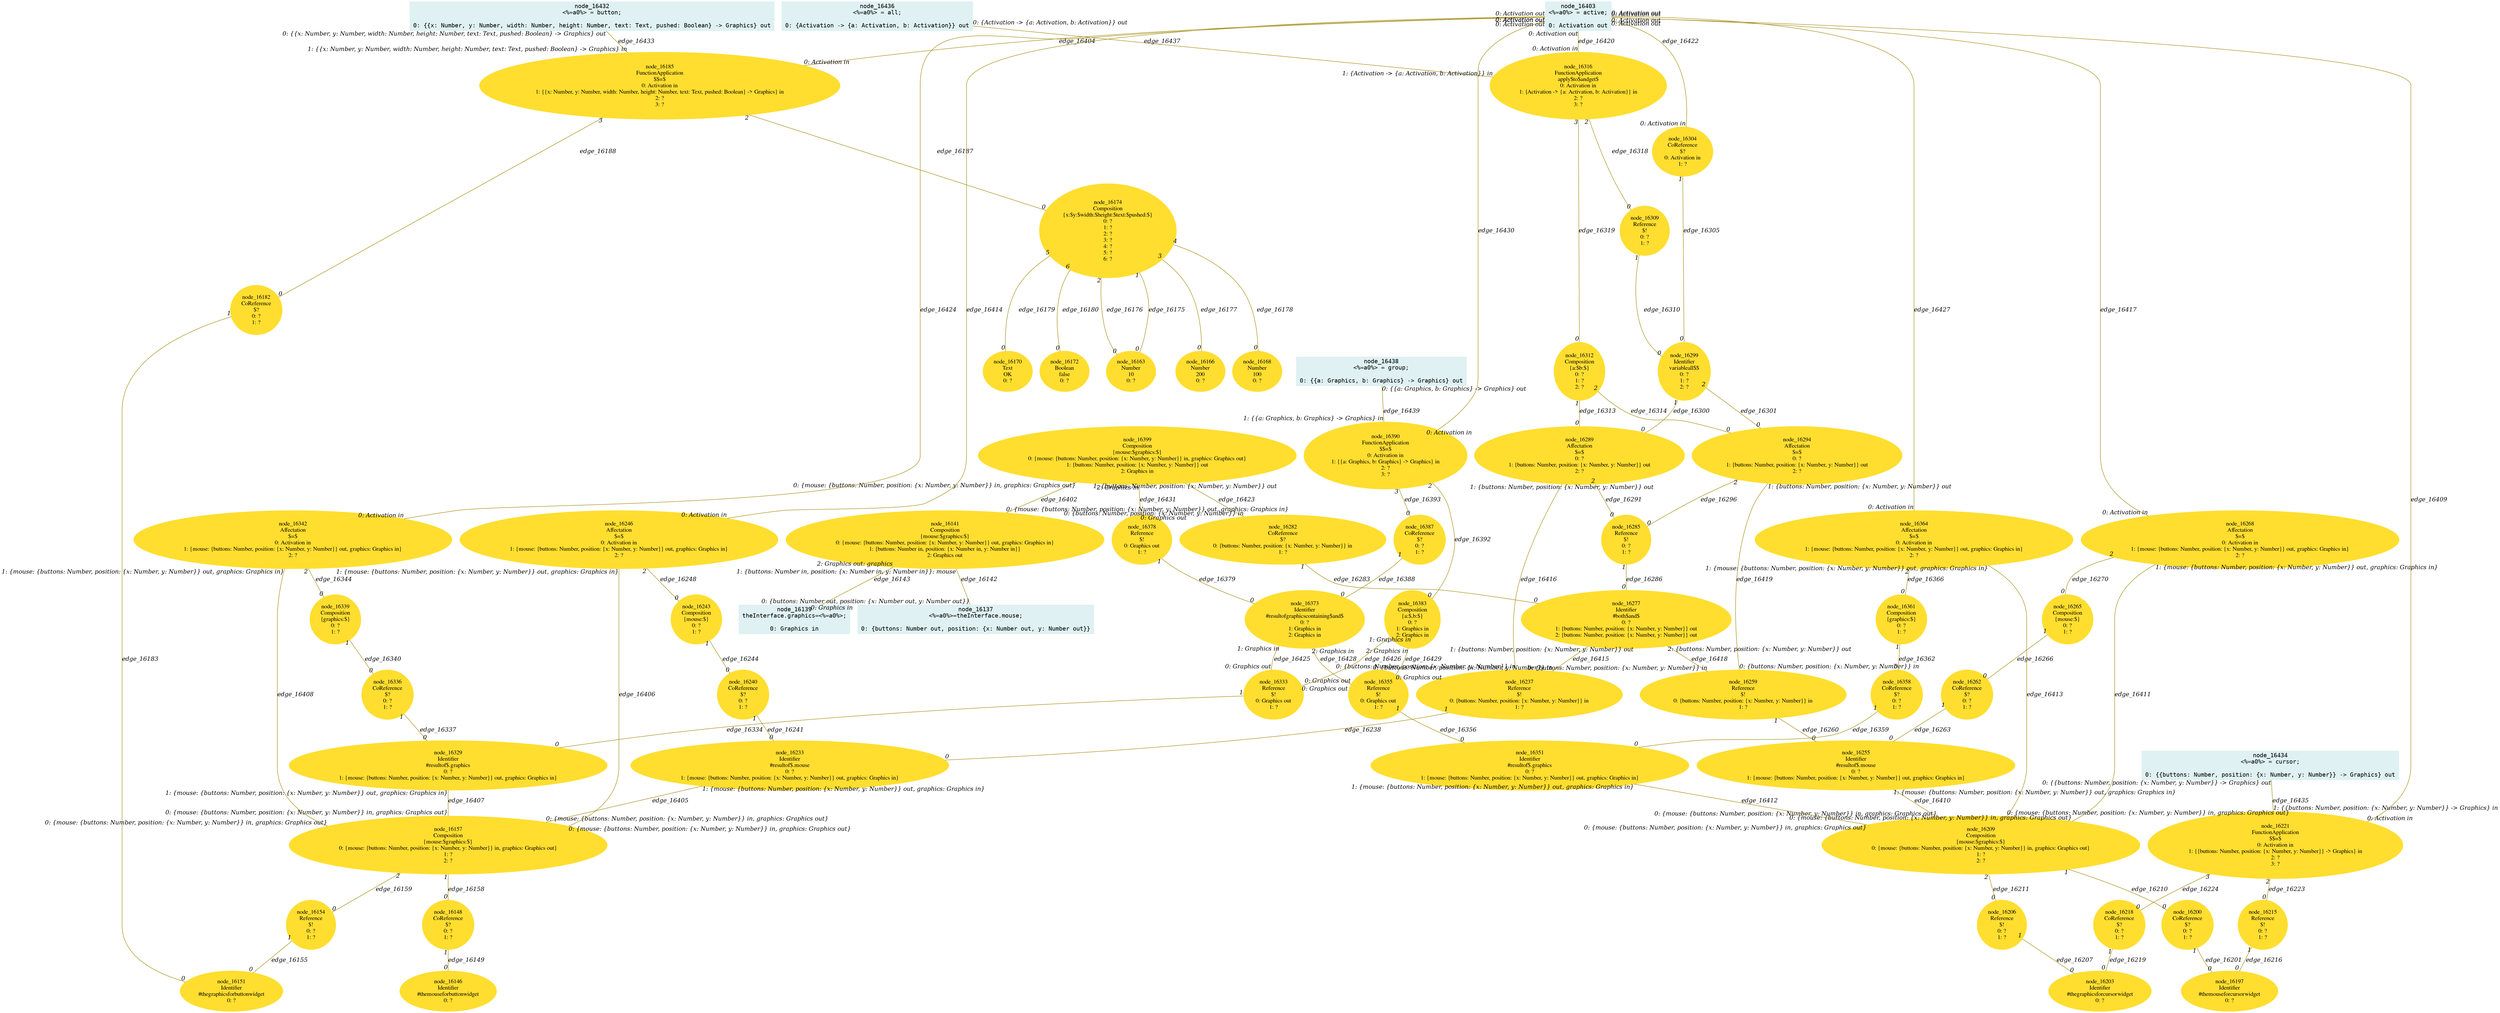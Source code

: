digraph g{node_16137 [shape="box", style="filled", color="#dff1f2", fontname="Courier", label="node_16137
<%=a0%>=theInterface.mouse;

0: {buttons: Number out, position: {x: Number out, y: Number out}}" ]
node_16139 [shape="box", style="filled", color="#dff1f2", fontname="Courier", label="node_16139
theInterface.graphics=<%=a0%>;

0: Graphics in" ]
node_16141 [shape="ellipse", style="filled", color="#ffde2f", fontname="Times", label="node_16141
Composition
{mouse:$graphics:$}
0: {mouse: {buttons: Number, position: {x: Number, y: Number}} out, graphics: Graphics in}
1: {buttons: Number in, position: {x: Number in, y: Number in}}
2: Graphics out" ]
node_16146 [shape="ellipse", style="filled", color="#ffde2f", fontname="Times", label="node_16146
Identifier
#themouseforbuttonwidget
0: ?" ]
node_16148 [shape="ellipse", style="filled", color="#ffde2f", fontname="Times", label="node_16148
CoReference
$?
0: ?
1: ?" ]
node_16151 [shape="ellipse", style="filled", color="#ffde2f", fontname="Times", label="node_16151
Identifier
#thegraphicsforbuttonwidget
0: ?" ]
node_16154 [shape="ellipse", style="filled", color="#ffde2f", fontname="Times", label="node_16154
Reference
$!
0: ?
1: ?" ]
node_16157 [shape="ellipse", style="filled", color="#ffde2f", fontname="Times", label="node_16157
Composition
{mouse:$graphics:$}
0: {mouse: {buttons: Number, position: {x: Number, y: Number}} in, graphics: Graphics out}
1: ?
2: ?" ]
node_16163 [shape="ellipse", style="filled", color="#ffde2f", fontname="Times", label="node_16163
Number
10
0: ?" ]
node_16166 [shape="ellipse", style="filled", color="#ffde2f", fontname="Times", label="node_16166
Number
200
0: ?" ]
node_16168 [shape="ellipse", style="filled", color="#ffde2f", fontname="Times", label="node_16168
Number
100
0: ?" ]
node_16170 [shape="ellipse", style="filled", color="#ffde2f", fontname="Times", label="node_16170
Text
OK
0: ?" ]
node_16172 [shape="ellipse", style="filled", color="#ffde2f", fontname="Times", label="node_16172
Boolean
false
0: ?" ]
node_16174 [shape="ellipse", style="filled", color="#ffde2f", fontname="Times", label="node_16174
Composition
{x:$y:$width:$height:$text:$pushed:$}
0: ?
1: ?
2: ?
3: ?
4: ?
5: ?
6: ?" ]
node_16182 [shape="ellipse", style="filled", color="#ffde2f", fontname="Times", label="node_16182
CoReference
$?
0: ?
1: ?" ]
node_16185 [shape="ellipse", style="filled", color="#ffde2f", fontname="Times", label="node_16185
FunctionApplication
$$=$
0: Activation in
1: {{x: Number, y: Number, width: Number, height: Number, text: Text, pushed: Boolean} -> Graphics} in
2: ?
3: ?" ]
node_16197 [shape="ellipse", style="filled", color="#ffde2f", fontname="Times", label="node_16197
Identifier
#themouseforcursorwidget
0: ?" ]
node_16200 [shape="ellipse", style="filled", color="#ffde2f", fontname="Times", label="node_16200
CoReference
$?
0: ?
1: ?" ]
node_16203 [shape="ellipse", style="filled", color="#ffde2f", fontname="Times", label="node_16203
Identifier
#thegraphicsforcursorwidget
0: ?" ]
node_16206 [shape="ellipse", style="filled", color="#ffde2f", fontname="Times", label="node_16206
Reference
$!
0: ?
1: ?" ]
node_16209 [shape="ellipse", style="filled", color="#ffde2f", fontname="Times", label="node_16209
Composition
{mouse:$graphics:$}
0: {mouse: {buttons: Number, position: {x: Number, y: Number}} in, graphics: Graphics out}
1: ?
2: ?" ]
node_16215 [shape="ellipse", style="filled", color="#ffde2f", fontname="Times", label="node_16215
Reference
$!
0: ?
1: ?" ]
node_16218 [shape="ellipse", style="filled", color="#ffde2f", fontname="Times", label="node_16218
CoReference
$?
0: ?
1: ?" ]
node_16221 [shape="ellipse", style="filled", color="#ffde2f", fontname="Times", label="node_16221
FunctionApplication
$$=$
0: Activation in
1: {{buttons: Number, position: {x: Number, y: Number}} -> Graphics} in
2: ?
3: ?" ]
node_16233 [shape="ellipse", style="filled", color="#ffde2f", fontname="Times", label="node_16233
Identifier
#resultof$.mouse
0: ?
1: {mouse: {buttons: Number, position: {x: Number, y: Number}} out, graphics: Graphics in}" ]
node_16237 [shape="ellipse", style="filled", color="#ffde2f", fontname="Times", label="node_16237
Reference
$!
0: {buttons: Number, position: {x: Number, y: Number}} in
1: ?" ]
node_16240 [shape="ellipse", style="filled", color="#ffde2f", fontname="Times", label="node_16240
CoReference
$?
0: ?
1: ?" ]
node_16243 [shape="ellipse", style="filled", color="#ffde2f", fontname="Times", label="node_16243
Composition
{mouse:$}
0: ?
1: ?" ]
node_16246 [shape="ellipse", style="filled", color="#ffde2f", fontname="Times", label="node_16246
Affectation
$=$
0: Activation in
1: {mouse: {buttons: Number, position: {x: Number, y: Number}} out, graphics: Graphics in}
2: ?" ]
node_16255 [shape="ellipse", style="filled", color="#ffde2f", fontname="Times", label="node_16255
Identifier
#resultof$.mouse
0: ?
1: {mouse: {buttons: Number, position: {x: Number, y: Number}} out, graphics: Graphics in}" ]
node_16259 [shape="ellipse", style="filled", color="#ffde2f", fontname="Times", label="node_16259
Reference
$!
0: {buttons: Number, position: {x: Number, y: Number}} in
1: ?" ]
node_16262 [shape="ellipse", style="filled", color="#ffde2f", fontname="Times", label="node_16262
CoReference
$?
0: ?
1: ?" ]
node_16265 [shape="ellipse", style="filled", color="#ffde2f", fontname="Times", label="node_16265
Composition
{mouse:$}
0: ?
1: ?" ]
node_16268 [shape="ellipse", style="filled", color="#ffde2f", fontname="Times", label="node_16268
Affectation
$=$
0: Activation in
1: {mouse: {buttons: Number, position: {x: Number, y: Number}} out, graphics: Graphics in}
2: ?" ]
node_16277 [shape="ellipse", style="filled", color="#ffde2f", fontname="Times", label="node_16277
Identifier
#both$and$
0: ?
1: {buttons: Number, position: {x: Number, y: Number}} out
2: {buttons: Number, position: {x: Number, y: Number}} out" ]
node_16282 [shape="ellipse", style="filled", color="#ffde2f", fontname="Times", label="node_16282
CoReference
$?
0: {buttons: Number, position: {x: Number, y: Number}} in
1: ?" ]
node_16285 [shape="ellipse", style="filled", color="#ffde2f", fontname="Times", label="node_16285
Reference
$!
0: ?
1: ?" ]
node_16289 [shape="ellipse", style="filled", color="#ffde2f", fontname="Times", label="node_16289
Affectation
$=$
0: ?
1: {buttons: Number, position: {x: Number, y: Number}} out
2: ?" ]
node_16294 [shape="ellipse", style="filled", color="#ffde2f", fontname="Times", label="node_16294
Affectation
$=$
0: ?
1: {buttons: Number, position: {x: Number, y: Number}} out
2: ?" ]
node_16299 [shape="ellipse", style="filled", color="#ffde2f", fontname="Times", label="node_16299
Identifier
variableall$$
0: ?
1: ?
2: ?" ]
node_16304 [shape="ellipse", style="filled", color="#ffde2f", fontname="Times", label="node_16304
CoReference
$?
0: Activation in
1: ?" ]
node_16309 [shape="ellipse", style="filled", color="#ffde2f", fontname="Times", label="node_16309
Reference
$!
0: ?
1: ?" ]
node_16312 [shape="ellipse", style="filled", color="#ffde2f", fontname="Times", label="node_16312
Composition
{a:$b:$}
0: ?
1: ?
2: ?" ]
node_16316 [shape="ellipse", style="filled", color="#ffde2f", fontname="Times", label="node_16316
FunctionApplication
apply$to$andget$
0: Activation in
1: {Activation -> {a: Activation, b: Activation}} in
2: ?
3: ?" ]
node_16329 [shape="ellipse", style="filled", color="#ffde2f", fontname="Times", label="node_16329
Identifier
#resultof$.graphics
0: ?
1: {mouse: {buttons: Number, position: {x: Number, y: Number}} out, graphics: Graphics in}" ]
node_16333 [shape="ellipse", style="filled", color="#ffde2f", fontname="Times", label="node_16333
Reference
$!
0: Graphics out
1: ?" ]
node_16336 [shape="ellipse", style="filled", color="#ffde2f", fontname="Times", label="node_16336
CoReference
$?
0: ?
1: ?" ]
node_16339 [shape="ellipse", style="filled", color="#ffde2f", fontname="Times", label="node_16339
Composition
{graphics:$}
0: ?
1: ?" ]
node_16342 [shape="ellipse", style="filled", color="#ffde2f", fontname="Times", label="node_16342
Affectation
$=$
0: Activation in
1: {mouse: {buttons: Number, position: {x: Number, y: Number}} out, graphics: Graphics in}
2: ?" ]
node_16351 [shape="ellipse", style="filled", color="#ffde2f", fontname="Times", label="node_16351
Identifier
#resultof$.graphics
0: ?
1: {mouse: {buttons: Number, position: {x: Number, y: Number}} out, graphics: Graphics in}" ]
node_16355 [shape="ellipse", style="filled", color="#ffde2f", fontname="Times", label="node_16355
Reference
$!
0: Graphics out
1: ?" ]
node_16358 [shape="ellipse", style="filled", color="#ffde2f", fontname="Times", label="node_16358
CoReference
$?
0: ?
1: ?" ]
node_16361 [shape="ellipse", style="filled", color="#ffde2f", fontname="Times", label="node_16361
Composition
{graphics:$}
0: ?
1: ?" ]
node_16364 [shape="ellipse", style="filled", color="#ffde2f", fontname="Times", label="node_16364
Affectation
$=$
0: Activation in
1: {mouse: {buttons: Number, position: {x: Number, y: Number}} out, graphics: Graphics in}
2: ?" ]
node_16373 [shape="ellipse", style="filled", color="#ffde2f", fontname="Times", label="node_16373
Identifier
#resultofgraphicscontaining$and$
0: ?
1: Graphics in
2: Graphics in" ]
node_16378 [shape="ellipse", style="filled", color="#ffde2f", fontname="Times", label="node_16378
Reference
$!
0: Graphics out
1: ?" ]
node_16383 [shape="ellipse", style="filled", color="#ffde2f", fontname="Times", label="node_16383
Composition
{a:$,b:$}
0: ?
1: Graphics in
2: Graphics in" ]
node_16387 [shape="ellipse", style="filled", color="#ffde2f", fontname="Times", label="node_16387
CoReference
$?
0: ?
1: ?" ]
node_16390 [shape="ellipse", style="filled", color="#ffde2f", fontname="Times", label="node_16390
FunctionApplication
$$=$
0: Activation in
1: {{a: Graphics, b: Graphics} -> Graphics} in
2: ?
3: ?" ]
node_16399 [shape="ellipse", style="filled", color="#ffde2f", fontname="Times", label="node_16399
Composition
{mouse:$graphics:$}
0: {mouse: {buttons: Number, position: {x: Number, y: Number}} in, graphics: Graphics out}
1: {buttons: Number, position: {x: Number, y: Number}} out
2: Graphics in" ]
node_16403 [shape="box", style="filled", color="#dff1f2", fontname="Courier", label="node_16403
<%=a0%> = active;

0: Activation out" ]
node_16432 [shape="box", style="filled", color="#dff1f2", fontname="Courier", label="node_16432
<%=a0%> = button;

0: {{x: Number, y: Number, width: Number, height: Number, text: Text, pushed: Boolean} -> Graphics} out" ]
node_16434 [shape="box", style="filled", color="#dff1f2", fontname="Courier", label="node_16434
<%=a0%> = cursor;

0: {{buttons: Number, position: {x: Number, y: Number}} -> Graphics} out" ]
node_16436 [shape="box", style="filled", color="#dff1f2", fontname="Courier", label="node_16436
<%=a0%> = all;

0: {Activation -> {a: Activation, b: Activation}} out" ]
node_16438 [shape="box", style="filled", color="#dff1f2", fontname="Courier", label="node_16438
<%=a0%> = group;

0: {{a: Graphics, b: Graphics} -> Graphics} out" ]
node_16141 -> node_16137 [dir=none, arrowHead=none, fontname="Times-Italic", arrowsize=1, color="#9d8400", label="edge_16142",  headlabel="0: {buttons: Number out, position: {x: Number out, y: Number out}}", taillabel="1: {buttons: Number in, position: {x: Number in, y: Number in}}: mouse" ]
node_16141 -> node_16139 [dir=none, arrowHead=none, fontname="Times-Italic", arrowsize=1, color="#9d8400", label="edge_16143",  headlabel="0: Graphics in", taillabel="2: Graphics out: graphics" ]
node_16148 -> node_16146 [dir=none, arrowHead=none, fontname="Times-Italic", arrowsize=1, color="#9d8400", label="edge_16149",  headlabel="0", taillabel="1" ]
node_16154 -> node_16151 [dir=none, arrowHead=none, fontname="Times-Italic", arrowsize=1, color="#9d8400", label="edge_16155",  headlabel="0", taillabel="1" ]
node_16157 -> node_16148 [dir=none, arrowHead=none, fontname="Times-Italic", arrowsize=1, color="#9d8400", label="edge_16158",  headlabel="0", taillabel="1" ]
node_16157 -> node_16154 [dir=none, arrowHead=none, fontname="Times-Italic", arrowsize=1, color="#9d8400", label="edge_16159",  headlabel="0", taillabel="2" ]
node_16174 -> node_16163 [dir=none, arrowHead=none, fontname="Times-Italic", arrowsize=1, color="#9d8400", label="edge_16175",  headlabel="0", taillabel="1" ]
node_16174 -> node_16163 [dir=none, arrowHead=none, fontname="Times-Italic", arrowsize=1, color="#9d8400", label="edge_16176",  headlabel="0", taillabel="2" ]
node_16174 -> node_16166 [dir=none, arrowHead=none, fontname="Times-Italic", arrowsize=1, color="#9d8400", label="edge_16177",  headlabel="0", taillabel="3" ]
node_16174 -> node_16168 [dir=none, arrowHead=none, fontname="Times-Italic", arrowsize=1, color="#9d8400", label="edge_16178",  headlabel="0", taillabel="4" ]
node_16174 -> node_16170 [dir=none, arrowHead=none, fontname="Times-Italic", arrowsize=1, color="#9d8400", label="edge_16179",  headlabel="0", taillabel="5" ]
node_16174 -> node_16172 [dir=none, arrowHead=none, fontname="Times-Italic", arrowsize=1, color="#9d8400", label="edge_16180",  headlabel="0", taillabel="6" ]
node_16182 -> node_16151 [dir=none, arrowHead=none, fontname="Times-Italic", arrowsize=1, color="#9d8400", label="edge_16183",  headlabel="0", taillabel="1" ]
node_16185 -> node_16174 [dir=none, arrowHead=none, fontname="Times-Italic", arrowsize=1, color="#9d8400", label="edge_16187",  headlabel="0", taillabel="2" ]
node_16185 -> node_16182 [dir=none, arrowHead=none, fontname="Times-Italic", arrowsize=1, color="#9d8400", label="edge_16188",  headlabel="0", taillabel="3" ]
node_16200 -> node_16197 [dir=none, arrowHead=none, fontname="Times-Italic", arrowsize=1, color="#9d8400", label="edge_16201",  headlabel="0", taillabel="1" ]
node_16206 -> node_16203 [dir=none, arrowHead=none, fontname="Times-Italic", arrowsize=1, color="#9d8400", label="edge_16207",  headlabel="0", taillabel="1" ]
node_16209 -> node_16200 [dir=none, arrowHead=none, fontname="Times-Italic", arrowsize=1, color="#9d8400", label="edge_16210",  headlabel="0", taillabel="1" ]
node_16209 -> node_16206 [dir=none, arrowHead=none, fontname="Times-Italic", arrowsize=1, color="#9d8400", label="edge_16211",  headlabel="0", taillabel="2" ]
node_16215 -> node_16197 [dir=none, arrowHead=none, fontname="Times-Italic", arrowsize=1, color="#9d8400", label="edge_16216",  headlabel="0", taillabel="1" ]
node_16218 -> node_16203 [dir=none, arrowHead=none, fontname="Times-Italic", arrowsize=1, color="#9d8400", label="edge_16219",  headlabel="0", taillabel="1" ]
node_16221 -> node_16215 [dir=none, arrowHead=none, fontname="Times-Italic", arrowsize=1, color="#9d8400", label="edge_16223",  headlabel="0", taillabel="2" ]
node_16221 -> node_16218 [dir=none, arrowHead=none, fontname="Times-Italic", arrowsize=1, color="#9d8400", label="edge_16224",  headlabel="0", taillabel="3" ]
node_16237 -> node_16233 [dir=none, arrowHead=none, fontname="Times-Italic", arrowsize=1, color="#9d8400", label="edge_16238",  headlabel="0", taillabel="1" ]
node_16240 -> node_16233 [dir=none, arrowHead=none, fontname="Times-Italic", arrowsize=1, color="#9d8400", label="edge_16241",  headlabel="0", taillabel="1" ]
node_16243 -> node_16240 [dir=none, arrowHead=none, fontname="Times-Italic", arrowsize=1, color="#9d8400", label="edge_16244",  headlabel="0", taillabel="1" ]
node_16246 -> node_16243 [dir=none, arrowHead=none, fontname="Times-Italic", arrowsize=1, color="#9d8400", label="edge_16248",  headlabel="0", taillabel="2" ]
node_16259 -> node_16255 [dir=none, arrowHead=none, fontname="Times-Italic", arrowsize=1, color="#9d8400", label="edge_16260",  headlabel="0", taillabel="1" ]
node_16262 -> node_16255 [dir=none, arrowHead=none, fontname="Times-Italic", arrowsize=1, color="#9d8400", label="edge_16263",  headlabel="0", taillabel="1" ]
node_16265 -> node_16262 [dir=none, arrowHead=none, fontname="Times-Italic", arrowsize=1, color="#9d8400", label="edge_16266",  headlabel="0", taillabel="1" ]
node_16268 -> node_16265 [dir=none, arrowHead=none, fontname="Times-Italic", arrowsize=1, color="#9d8400", label="edge_16270",  headlabel="0", taillabel="2" ]
node_16282 -> node_16277 [dir=none, arrowHead=none, fontname="Times-Italic", arrowsize=1, color="#9d8400", label="edge_16283",  headlabel="0", taillabel="1" ]
node_16285 -> node_16277 [dir=none, arrowHead=none, fontname="Times-Italic", arrowsize=1, color="#9d8400", label="edge_16286",  headlabel="0", taillabel="1" ]
node_16289 -> node_16285 [dir=none, arrowHead=none, fontname="Times-Italic", arrowsize=1, color="#9d8400", label="edge_16291",  headlabel="0", taillabel="2" ]
node_16294 -> node_16285 [dir=none, arrowHead=none, fontname="Times-Italic", arrowsize=1, color="#9d8400", label="edge_16296",  headlabel="0", taillabel="2" ]
node_16299 -> node_16289 [dir=none, arrowHead=none, fontname="Times-Italic", arrowsize=1, color="#9d8400", label="edge_16300",  headlabel="0", taillabel="1" ]
node_16299 -> node_16294 [dir=none, arrowHead=none, fontname="Times-Italic", arrowsize=1, color="#9d8400", label="edge_16301",  headlabel="0", taillabel="2" ]
node_16304 -> node_16299 [dir=none, arrowHead=none, fontname="Times-Italic", arrowsize=1, color="#9d8400", label="edge_16305",  headlabel="0", taillabel="1" ]
node_16309 -> node_16299 [dir=none, arrowHead=none, fontname="Times-Italic", arrowsize=1, color="#9d8400", label="edge_16310",  headlabel="0", taillabel="1" ]
node_16312 -> node_16289 [dir=none, arrowHead=none, fontname="Times-Italic", arrowsize=1, color="#9d8400", label="edge_16313",  headlabel="0", taillabel="1" ]
node_16312 -> node_16294 [dir=none, arrowHead=none, fontname="Times-Italic", arrowsize=1, color="#9d8400", label="edge_16314",  headlabel="0", taillabel="2" ]
node_16316 -> node_16309 [dir=none, arrowHead=none, fontname="Times-Italic", arrowsize=1, color="#9d8400", label="edge_16318",  headlabel="0", taillabel="2" ]
node_16316 -> node_16312 [dir=none, arrowHead=none, fontname="Times-Italic", arrowsize=1, color="#9d8400", label="edge_16319",  headlabel="0", taillabel="3" ]
node_16333 -> node_16329 [dir=none, arrowHead=none, fontname="Times-Italic", arrowsize=1, color="#9d8400", label="edge_16334",  headlabel="0", taillabel="1" ]
node_16336 -> node_16329 [dir=none, arrowHead=none, fontname="Times-Italic", arrowsize=1, color="#9d8400", label="edge_16337",  headlabel="0", taillabel="1" ]
node_16339 -> node_16336 [dir=none, arrowHead=none, fontname="Times-Italic", arrowsize=1, color="#9d8400", label="edge_16340",  headlabel="0", taillabel="1" ]
node_16342 -> node_16339 [dir=none, arrowHead=none, fontname="Times-Italic", arrowsize=1, color="#9d8400", label="edge_16344",  headlabel="0", taillabel="2" ]
node_16355 -> node_16351 [dir=none, arrowHead=none, fontname="Times-Italic", arrowsize=1, color="#9d8400", label="edge_16356",  headlabel="0", taillabel="1" ]
node_16358 -> node_16351 [dir=none, arrowHead=none, fontname="Times-Italic", arrowsize=1, color="#9d8400", label="edge_16359",  headlabel="0", taillabel="1" ]
node_16361 -> node_16358 [dir=none, arrowHead=none, fontname="Times-Italic", arrowsize=1, color="#9d8400", label="edge_16362",  headlabel="0", taillabel="1" ]
node_16364 -> node_16361 [dir=none, arrowHead=none, fontname="Times-Italic", arrowsize=1, color="#9d8400", label="edge_16366",  headlabel="0", taillabel="2" ]
node_16378 -> node_16373 [dir=none, arrowHead=none, fontname="Times-Italic", arrowsize=1, color="#9d8400", label="edge_16379",  headlabel="0", taillabel="1" ]
node_16387 -> node_16373 [dir=none, arrowHead=none, fontname="Times-Italic", arrowsize=1, color="#9d8400", label="edge_16388",  headlabel="0", taillabel="1" ]
node_16390 -> node_16383 [dir=none, arrowHead=none, fontname="Times-Italic", arrowsize=1, color="#9d8400", label="edge_16392",  headlabel="0", taillabel="2" ]
node_16390 -> node_16387 [dir=none, arrowHead=none, fontname="Times-Italic", arrowsize=1, color="#9d8400", label="edge_16393",  headlabel="0", taillabel="3" ]
node_16399 -> node_16141 [dir=none, arrowHead=none, fontname="Times-Italic", arrowsize=1, color="#9d8400", label="edge_16402",  headlabel="0: {mouse: {buttons: Number, position: {x: Number, y: Number}} out, graphics: Graphics in}", taillabel="0: {mouse: {buttons: Number, position: {x: Number, y: Number}} in, graphics: Graphics out}" ]
node_16403 -> node_16185 [dir=none, arrowHead=none, fontname="Times-Italic", arrowsize=1, color="#9d8400", label="edge_16404",  headlabel="0: Activation in", taillabel="0: Activation out" ]
node_16233 -> node_16157 [dir=none, arrowHead=none, fontname="Times-Italic", arrowsize=1, color="#9d8400", label="edge_16405",  headlabel="0: {mouse: {buttons: Number, position: {x: Number, y: Number}} in, graphics: Graphics out}", taillabel="1: {mouse: {buttons: Number, position: {x: Number, y: Number}} out, graphics: Graphics in}" ]
node_16246 -> node_16157 [dir=none, arrowHead=none, fontname="Times-Italic", arrowsize=1, color="#9d8400", label="edge_16406",  headlabel="0: {mouse: {buttons: Number, position: {x: Number, y: Number}} in, graphics: Graphics out}", taillabel="1: {mouse: {buttons: Number, position: {x: Number, y: Number}} out, graphics: Graphics in}" ]
node_16329 -> node_16157 [dir=none, arrowHead=none, fontname="Times-Italic", arrowsize=1, color="#9d8400", label="edge_16407",  headlabel="0: {mouse: {buttons: Number, position: {x: Number, y: Number}} in, graphics: Graphics out}", taillabel="1: {mouse: {buttons: Number, position: {x: Number, y: Number}} out, graphics: Graphics in}" ]
node_16342 -> node_16157 [dir=none, arrowHead=none, fontname="Times-Italic", arrowsize=1, color="#9d8400", label="edge_16408",  headlabel="0: {mouse: {buttons: Number, position: {x: Number, y: Number}} in, graphics: Graphics out}", taillabel="1: {mouse: {buttons: Number, position: {x: Number, y: Number}} out, graphics: Graphics in}" ]
node_16403 -> node_16221 [dir=none, arrowHead=none, fontname="Times-Italic", arrowsize=1, color="#9d8400", label="edge_16409",  headlabel="0: Activation in", taillabel="0: Activation out" ]
node_16255 -> node_16209 [dir=none, arrowHead=none, fontname="Times-Italic", arrowsize=1, color="#9d8400", label="edge_16410",  headlabel="0: {mouse: {buttons: Number, position: {x: Number, y: Number}} in, graphics: Graphics out}", taillabel="1: {mouse: {buttons: Number, position: {x: Number, y: Number}} out, graphics: Graphics in}" ]
node_16268 -> node_16209 [dir=none, arrowHead=none, fontname="Times-Italic", arrowsize=1, color="#9d8400", label="edge_16411",  headlabel="0: {mouse: {buttons: Number, position: {x: Number, y: Number}} in, graphics: Graphics out}", taillabel="1: {mouse: {buttons: Number, position: {x: Number, y: Number}} out, graphics: Graphics in}" ]
node_16351 -> node_16209 [dir=none, arrowHead=none, fontname="Times-Italic", arrowsize=1, color="#9d8400", label="edge_16412",  headlabel="0: {mouse: {buttons: Number, position: {x: Number, y: Number}} in, graphics: Graphics out}", taillabel="1: {mouse: {buttons: Number, position: {x: Number, y: Number}} out, graphics: Graphics in}" ]
node_16364 -> node_16209 [dir=none, arrowHead=none, fontname="Times-Italic", arrowsize=1, color="#9d8400", label="edge_16413",  headlabel="0: {mouse: {buttons: Number, position: {x: Number, y: Number}} in, graphics: Graphics out}", taillabel="1: {mouse: {buttons: Number, position: {x: Number, y: Number}} out, graphics: Graphics in}" ]
node_16403 -> node_16246 [dir=none, arrowHead=none, fontname="Times-Italic", arrowsize=1, color="#9d8400", label="edge_16414",  headlabel="0: Activation in", taillabel="0: Activation out" ]
node_16277 -> node_16237 [dir=none, arrowHead=none, fontname="Times-Italic", arrowsize=1, color="#9d8400", label="edge_16415",  headlabel="0: {buttons: Number, position: {x: Number, y: Number}} in", taillabel="1: {buttons: Number, position: {x: Number, y: Number}} out" ]
node_16289 -> node_16237 [dir=none, arrowHead=none, fontname="Times-Italic", arrowsize=1, color="#9d8400", label="edge_16416",  headlabel="0: {buttons: Number, position: {x: Number, y: Number}} in", taillabel="1: {buttons: Number, position: {x: Number, y: Number}} out" ]
node_16403 -> node_16268 [dir=none, arrowHead=none, fontname="Times-Italic", arrowsize=1, color="#9d8400", label="edge_16417",  headlabel="0: Activation in", taillabel="0: Activation out" ]
node_16277 -> node_16259 [dir=none, arrowHead=none, fontname="Times-Italic", arrowsize=1, color="#9d8400", label="edge_16418",  headlabel="0: {buttons: Number, position: {x: Number, y: Number}} in", taillabel="2: {buttons: Number, position: {x: Number, y: Number}} out" ]
node_16294 -> node_16259 [dir=none, arrowHead=none, fontname="Times-Italic", arrowsize=1, color="#9d8400", label="edge_16419",  headlabel="0: {buttons: Number, position: {x: Number, y: Number}} in", taillabel="1: {buttons: Number, position: {x: Number, y: Number}} out" ]
node_16403 -> node_16316 [dir=none, arrowHead=none, fontname="Times-Italic", arrowsize=1, color="#9d8400", label="edge_16420",  headlabel="0: Activation in", taillabel="0: Activation out" ]
node_16403 -> node_16304 [dir=none, arrowHead=none, fontname="Times-Italic", arrowsize=1, color="#9d8400", label="edge_16422",  headlabel="0: Activation in", taillabel="0: Activation out" ]
node_16399 -> node_16282 [dir=none, arrowHead=none, fontname="Times-Italic", arrowsize=1, color="#9d8400", label="edge_16423",  headlabel="0: {buttons: Number, position: {x: Number, y: Number}} in", taillabel="1: {buttons: Number, position: {x: Number, y: Number}} out" ]
node_16403 -> node_16342 [dir=none, arrowHead=none, fontname="Times-Italic", arrowsize=1, color="#9d8400", label="edge_16424",  headlabel="0: Activation in", taillabel="0: Activation out" ]
node_16373 -> node_16333 [dir=none, arrowHead=none, fontname="Times-Italic", arrowsize=1, color="#9d8400", label="edge_16425",  headlabel="0: Graphics out", taillabel="1: Graphics in" ]
node_16383 -> node_16333 [dir=none, arrowHead=none, fontname="Times-Italic", arrowsize=1, color="#9d8400", label="edge_16426",  headlabel="0: Graphics out", taillabel="1: Graphics in" ]
node_16403 -> node_16364 [dir=none, arrowHead=none, fontname="Times-Italic", arrowsize=1, color="#9d8400", label="edge_16427",  headlabel="0: Activation in", taillabel="0: Activation out" ]
node_16373 -> node_16355 [dir=none, arrowHead=none, fontname="Times-Italic", arrowsize=1, color="#9d8400", label="edge_16428",  headlabel="0: Graphics out", taillabel="2: Graphics in" ]
node_16383 -> node_16355 [dir=none, arrowHead=none, fontname="Times-Italic", arrowsize=1, color="#9d8400", label="edge_16429",  headlabel="0: Graphics out", taillabel="2: Graphics in" ]
node_16403 -> node_16390 [dir=none, arrowHead=none, fontname="Times-Italic", arrowsize=1, color="#9d8400", label="edge_16430",  headlabel="0: Activation in", taillabel="0: Activation out" ]
node_16399 -> node_16378 [dir=none, arrowHead=none, fontname="Times-Italic", arrowsize=1, color="#9d8400", label="edge_16431",  headlabel="0: Graphics out", taillabel="2: Graphics in" ]
node_16432 -> node_16185 [dir=none, arrowHead=none, fontname="Times-Italic", arrowsize=1, color="#9d8400", label="edge_16433",  headlabel="1: {{x: Number, y: Number, width: Number, height: Number, text: Text, pushed: Boolean} -> Graphics} in", taillabel="0: {{x: Number, y: Number, width: Number, height: Number, text: Text, pushed: Boolean} -> Graphics} out" ]
node_16434 -> node_16221 [dir=none, arrowHead=none, fontname="Times-Italic", arrowsize=1, color="#9d8400", label="edge_16435",  headlabel="1: {{buttons: Number, position: {x: Number, y: Number}} -> Graphics} in", taillabel="0: {{buttons: Number, position: {x: Number, y: Number}} -> Graphics} out" ]
node_16436 -> node_16316 [dir=none, arrowHead=none, fontname="Times-Italic", arrowsize=1, color="#9d8400", label="edge_16437",  headlabel="1: {Activation -> {a: Activation, b: Activation}} in", taillabel="0: {Activation -> {a: Activation, b: Activation}} out" ]
node_16438 -> node_16390 [dir=none, arrowHead=none, fontname="Times-Italic", arrowsize=1, color="#9d8400", label="edge_16439",  headlabel="1: {{a: Graphics, b: Graphics} -> Graphics} in", taillabel="0: {{a: Graphics, b: Graphics} -> Graphics} out" ]
}